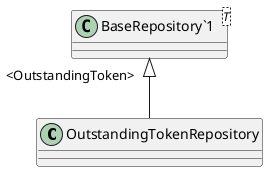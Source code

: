 @startuml
class OutstandingTokenRepository {
}
class "BaseRepository`1"<T> {
}
"BaseRepository`1" "<OutstandingToken>" <|-- OutstandingTokenRepository
@enduml
